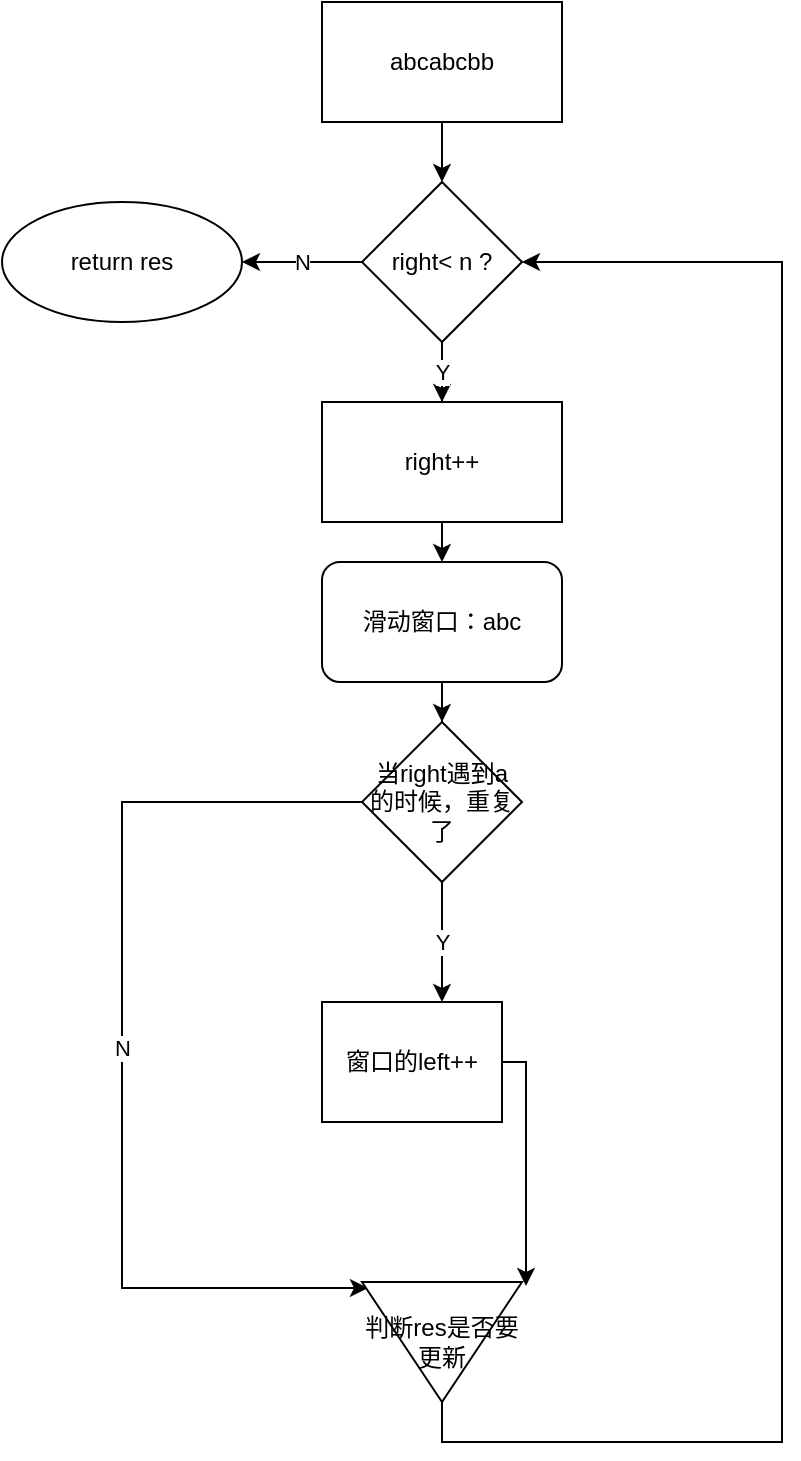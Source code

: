 <mxfile version="15.9.1" type="github">
  <diagram id="OW-cKzqow4rzI6PhlKxh" name="Page-1">
    <mxGraphModel dx="1422" dy="905" grid="1" gridSize="10" guides="1" tooltips="1" connect="1" arrows="1" fold="1" page="1" pageScale="1" pageWidth="827" pageHeight="1169" math="0" shadow="0">
      <root>
        <mxCell id="0" />
        <mxCell id="1" parent="0" />
        <mxCell id="BweODm1hxquQ2g9b3cDr-12" value="" style="edgeStyle=orthogonalEdgeStyle;rounded=0;orthogonalLoop=1;jettySize=auto;html=1;" edge="1" parent="1" source="BweODm1hxquQ2g9b3cDr-1" target="BweODm1hxquQ2g9b3cDr-11">
          <mxGeometry relative="1" as="geometry" />
        </mxCell>
        <mxCell id="BweODm1hxquQ2g9b3cDr-1" value="abcabcbb" style="rounded=0;whiteSpace=wrap;html=1;" vertex="1" parent="1">
          <mxGeometry x="210" y="30" width="120" height="60" as="geometry" />
        </mxCell>
        <mxCell id="BweODm1hxquQ2g9b3cDr-14" value="" style="edgeStyle=orthogonalEdgeStyle;rounded=0;orthogonalLoop=1;jettySize=auto;html=1;" edge="1" parent="1" source="BweODm1hxquQ2g9b3cDr-6" target="BweODm1hxquQ2g9b3cDr-7">
          <mxGeometry relative="1" as="geometry" />
        </mxCell>
        <mxCell id="BweODm1hxquQ2g9b3cDr-6" value="滑动窗口：abc" style="rounded=1;whiteSpace=wrap;html=1;" vertex="1" parent="1">
          <mxGeometry x="210" y="310" width="120" height="60" as="geometry" />
        </mxCell>
        <mxCell id="BweODm1hxquQ2g9b3cDr-10" value="Y" style="edgeStyle=orthogonalEdgeStyle;rounded=0;orthogonalLoop=1;jettySize=auto;html=1;" edge="1" parent="1" source="BweODm1hxquQ2g9b3cDr-7" target="BweODm1hxquQ2g9b3cDr-9">
          <mxGeometry relative="1" as="geometry">
            <Array as="points">
              <mxPoint x="270" y="470" />
              <mxPoint x="270" y="470" />
            </Array>
          </mxGeometry>
        </mxCell>
        <mxCell id="BweODm1hxquQ2g9b3cDr-19" value="N" style="edgeStyle=orthogonalEdgeStyle;rounded=0;orthogonalLoop=1;jettySize=auto;html=1;exitX=0;exitY=0.5;exitDx=0;exitDy=0;entryX=0.05;entryY=0.963;entryDx=0;entryDy=0;entryPerimeter=0;" edge="1" parent="1" source="BweODm1hxquQ2g9b3cDr-7" target="BweODm1hxquQ2g9b3cDr-17">
          <mxGeometry relative="1" as="geometry">
            <Array as="points">
              <mxPoint x="110" y="430" />
              <mxPoint x="110" y="673" />
            </Array>
          </mxGeometry>
        </mxCell>
        <mxCell id="BweODm1hxquQ2g9b3cDr-7" value="当right遇到a的时候，重复了" style="rhombus;whiteSpace=wrap;html=1;" vertex="1" parent="1">
          <mxGeometry x="230" y="390" width="80" height="80" as="geometry" />
        </mxCell>
        <mxCell id="BweODm1hxquQ2g9b3cDr-20" style="edgeStyle=orthogonalEdgeStyle;rounded=0;orthogonalLoop=1;jettySize=auto;html=1;entryX=0.033;entryY=-0.025;entryDx=0;entryDy=0;entryPerimeter=0;" edge="1" parent="1" source="BweODm1hxquQ2g9b3cDr-9" target="BweODm1hxquQ2g9b3cDr-17">
          <mxGeometry relative="1" as="geometry">
            <Array as="points">
              <mxPoint x="312" y="560" />
            </Array>
          </mxGeometry>
        </mxCell>
        <mxCell id="BweODm1hxquQ2g9b3cDr-9" value="窗口的left++" style="whiteSpace=wrap;html=1;" vertex="1" parent="1">
          <mxGeometry x="210" y="530" width="90" height="60" as="geometry" />
        </mxCell>
        <mxCell id="BweODm1hxquQ2g9b3cDr-13" style="edgeStyle=orthogonalEdgeStyle;rounded=0;orthogonalLoop=1;jettySize=auto;html=1;entryX=0.5;entryY=0;entryDx=0;entryDy=0;" edge="1" parent="1" source="BweODm1hxquQ2g9b3cDr-11" target="BweODm1hxquQ2g9b3cDr-6">
          <mxGeometry relative="1" as="geometry" />
        </mxCell>
        <mxCell id="BweODm1hxquQ2g9b3cDr-23" value="Y" style="edgeStyle=orthogonalEdgeStyle;rounded=0;orthogonalLoop=1;jettySize=auto;html=1;" edge="1" parent="1" source="BweODm1hxquQ2g9b3cDr-11" target="BweODm1hxquQ2g9b3cDr-22">
          <mxGeometry relative="1" as="geometry" />
        </mxCell>
        <mxCell id="BweODm1hxquQ2g9b3cDr-25" value="N" style="edgeStyle=orthogonalEdgeStyle;rounded=0;orthogonalLoop=1;jettySize=auto;html=1;" edge="1" parent="1" source="BweODm1hxquQ2g9b3cDr-11" target="BweODm1hxquQ2g9b3cDr-24">
          <mxGeometry relative="1" as="geometry" />
        </mxCell>
        <mxCell id="BweODm1hxquQ2g9b3cDr-11" value="right&amp;lt; n ?" style="rhombus;whiteSpace=wrap;html=1;rounded=0;" vertex="1" parent="1">
          <mxGeometry x="230" y="120" width="80" height="80" as="geometry" />
        </mxCell>
        <mxCell id="BweODm1hxquQ2g9b3cDr-21" style="edgeStyle=orthogonalEdgeStyle;rounded=0;orthogonalLoop=1;jettySize=auto;html=1;exitX=1;exitY=0.5;exitDx=0;exitDy=0;entryX=1;entryY=0.5;entryDx=0;entryDy=0;" edge="1" parent="1" source="BweODm1hxquQ2g9b3cDr-17" target="BweODm1hxquQ2g9b3cDr-11">
          <mxGeometry relative="1" as="geometry">
            <Array as="points">
              <mxPoint x="270" y="750" />
              <mxPoint x="440" y="750" />
              <mxPoint x="440" y="160" />
            </Array>
          </mxGeometry>
        </mxCell>
        <mxCell id="BweODm1hxquQ2g9b3cDr-17" value="判断res是否要更新" style="triangle;whiteSpace=wrap;html=1;direction=south;" vertex="1" parent="1">
          <mxGeometry x="230" y="670" width="80" height="60" as="geometry" />
        </mxCell>
        <mxCell id="BweODm1hxquQ2g9b3cDr-22" value="right++" style="whiteSpace=wrap;html=1;rounded=0;" vertex="1" parent="1">
          <mxGeometry x="210" y="230" width="120" height="60" as="geometry" />
        </mxCell>
        <mxCell id="BweODm1hxquQ2g9b3cDr-24" value="return res" style="ellipse;whiteSpace=wrap;html=1;rounded=0;" vertex="1" parent="1">
          <mxGeometry x="50" y="130" width="120" height="60" as="geometry" />
        </mxCell>
      </root>
    </mxGraphModel>
  </diagram>
</mxfile>
